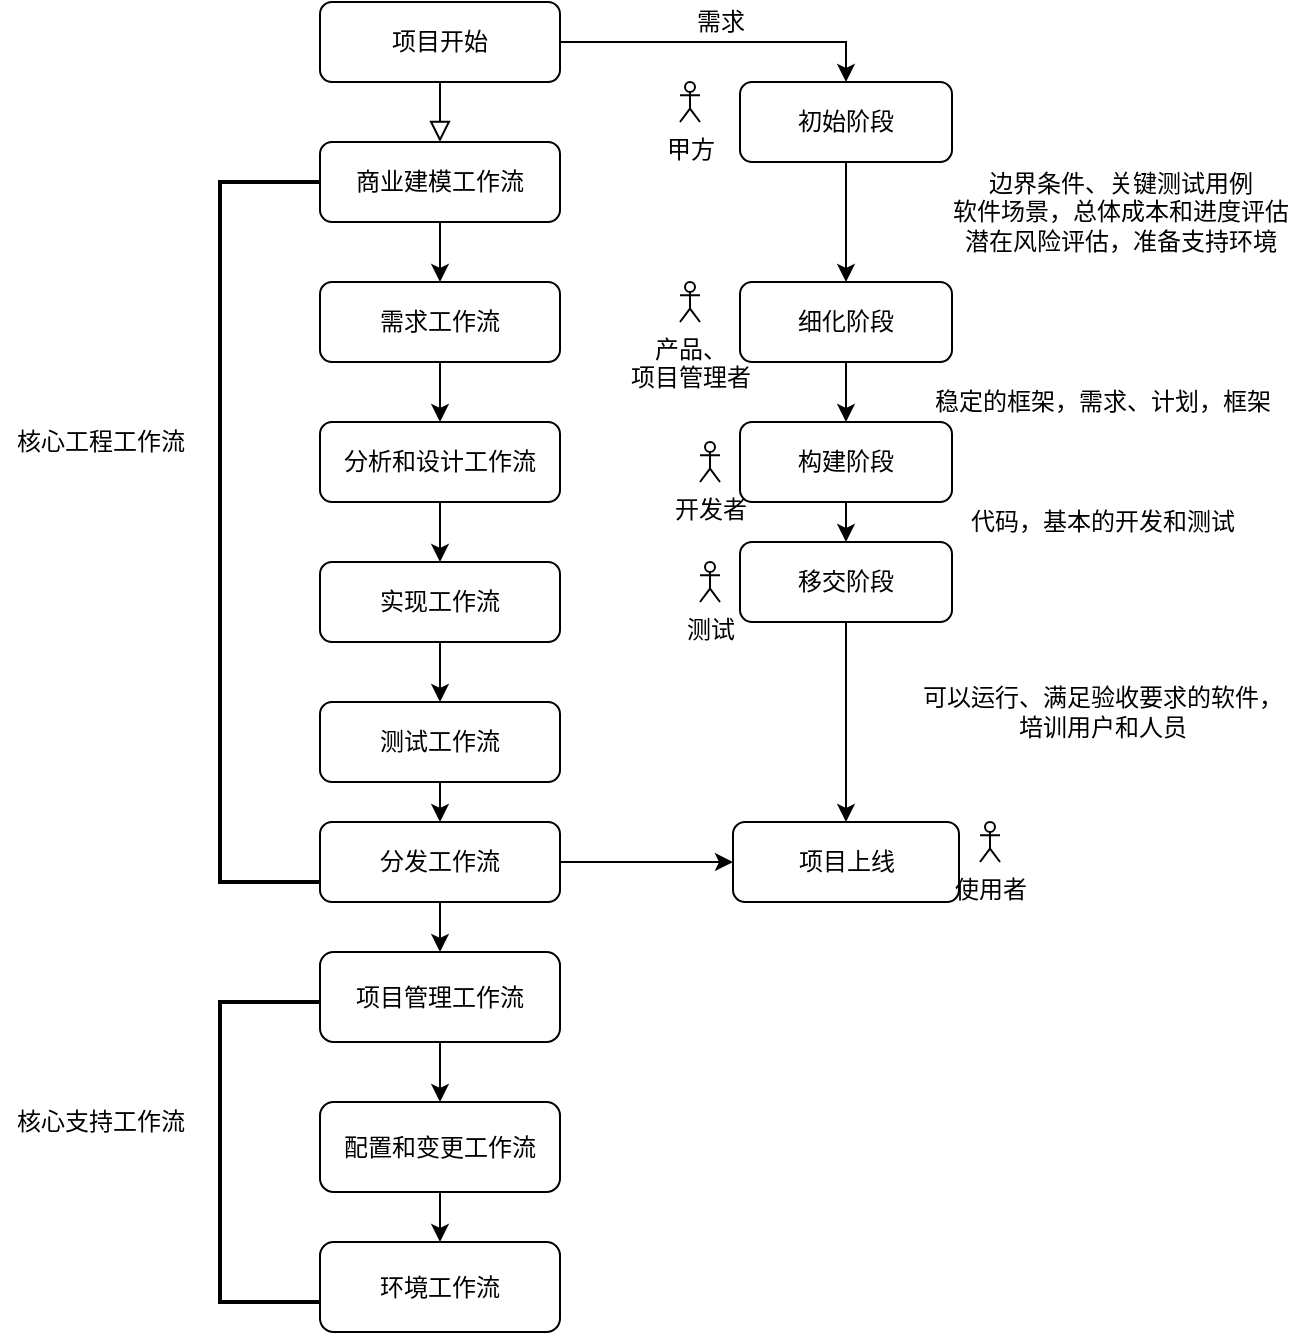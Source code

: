 <mxfile version="14.6.1" type="device"><diagram id="C5RBs43oDa-KdzZeNtuy" name="Page-1"><mxGraphModel dx="843" dy="618" grid="1" gridSize="10" guides="1" tooltips="1" connect="1" arrows="1" fold="1" page="1" pageScale="1" pageWidth="827" pageHeight="1169" math="0" shadow="0"><root><mxCell id="WIyWlLk6GJQsqaUBKTNV-0"/><mxCell id="WIyWlLk6GJQsqaUBKTNV-1" parent="WIyWlLk6GJQsqaUBKTNV-0"/><mxCell id="WIyWlLk6GJQsqaUBKTNV-2" value="" style="rounded=0;html=1;jettySize=auto;orthogonalLoop=1;fontSize=11;endArrow=block;endFill=0;endSize=8;strokeWidth=1;shadow=0;labelBackgroundColor=none;edgeStyle=orthogonalEdgeStyle;" parent="WIyWlLk6GJQsqaUBKTNV-1" source="WIyWlLk6GJQsqaUBKTNV-3" edge="1"><mxGeometry relative="1" as="geometry"><mxPoint x="220" y="150" as="targetPoint"/></mxGeometry></mxCell><mxCell id="MoppLmjxKK33iG3DKckE-30" style="edgeStyle=orthogonalEdgeStyle;rounded=0;orthogonalLoop=1;jettySize=auto;html=1;exitX=1;exitY=0.5;exitDx=0;exitDy=0;entryX=0.5;entryY=0;entryDx=0;entryDy=0;" edge="1" parent="WIyWlLk6GJQsqaUBKTNV-1" source="WIyWlLk6GJQsqaUBKTNV-3" target="MoppLmjxKK33iG3DKckE-22"><mxGeometry relative="1" as="geometry"/></mxCell><mxCell id="WIyWlLk6GJQsqaUBKTNV-3" value="项目开始" style="rounded=1;whiteSpace=wrap;html=1;fontSize=12;glass=0;strokeWidth=1;shadow=0;" parent="WIyWlLk6GJQsqaUBKTNV-1" vertex="1"><mxGeometry x="160" y="80" width="120" height="40" as="geometry"/></mxCell><mxCell id="MoppLmjxKK33iG3DKckE-7" style="edgeStyle=orthogonalEdgeStyle;rounded=0;orthogonalLoop=1;jettySize=auto;html=1;exitX=0.5;exitY=1;exitDx=0;exitDy=0;entryX=0.5;entryY=0;entryDx=0;entryDy=0;" edge="1" parent="WIyWlLk6GJQsqaUBKTNV-1" source="MoppLmjxKK33iG3DKckE-0" target="MoppLmjxKK33iG3DKckE-1"><mxGeometry relative="1" as="geometry"/></mxCell><mxCell id="MoppLmjxKK33iG3DKckE-0" value="商业建模工作流" style="rounded=1;whiteSpace=wrap;html=1;" vertex="1" parent="WIyWlLk6GJQsqaUBKTNV-1"><mxGeometry x="160" y="150" width="120" height="40" as="geometry"/></mxCell><mxCell id="MoppLmjxKK33iG3DKckE-8" style="edgeStyle=orthogonalEdgeStyle;rounded=0;orthogonalLoop=1;jettySize=auto;html=1;exitX=0.5;exitY=1;exitDx=0;exitDy=0;entryX=0.5;entryY=0;entryDx=0;entryDy=0;" edge="1" parent="WIyWlLk6GJQsqaUBKTNV-1" source="MoppLmjxKK33iG3DKckE-1" target="MoppLmjxKK33iG3DKckE-2"><mxGeometry relative="1" as="geometry"/></mxCell><mxCell id="MoppLmjxKK33iG3DKckE-1" value="需求工作流" style="rounded=1;whiteSpace=wrap;html=1;" vertex="1" parent="WIyWlLk6GJQsqaUBKTNV-1"><mxGeometry x="160" y="220" width="120" height="40" as="geometry"/></mxCell><mxCell id="MoppLmjxKK33iG3DKckE-9" style="edgeStyle=orthogonalEdgeStyle;rounded=0;orthogonalLoop=1;jettySize=auto;html=1;exitX=0.5;exitY=1;exitDx=0;exitDy=0;entryX=0.5;entryY=0;entryDx=0;entryDy=0;" edge="1" parent="WIyWlLk6GJQsqaUBKTNV-1" source="MoppLmjxKK33iG3DKckE-2" target="MoppLmjxKK33iG3DKckE-4"><mxGeometry relative="1" as="geometry"/></mxCell><mxCell id="MoppLmjxKK33iG3DKckE-2" value="分析和设计工作流" style="rounded=1;whiteSpace=wrap;html=1;" vertex="1" parent="WIyWlLk6GJQsqaUBKTNV-1"><mxGeometry x="160" y="290" width="120" height="40" as="geometry"/></mxCell><mxCell id="MoppLmjxKK33iG3DKckE-10" style="edgeStyle=orthogonalEdgeStyle;rounded=0;orthogonalLoop=1;jettySize=auto;html=1;exitX=0.5;exitY=1;exitDx=0;exitDy=0;entryX=0.5;entryY=0;entryDx=0;entryDy=0;" edge="1" parent="WIyWlLk6GJQsqaUBKTNV-1" source="MoppLmjxKK33iG3DKckE-4" target="MoppLmjxKK33iG3DKckE-5"><mxGeometry relative="1" as="geometry"/></mxCell><mxCell id="MoppLmjxKK33iG3DKckE-4" value="实现工作流" style="rounded=1;whiteSpace=wrap;html=1;" vertex="1" parent="WIyWlLk6GJQsqaUBKTNV-1"><mxGeometry x="160" y="360" width="120" height="40" as="geometry"/></mxCell><mxCell id="MoppLmjxKK33iG3DKckE-11" style="edgeStyle=orthogonalEdgeStyle;rounded=0;orthogonalLoop=1;jettySize=auto;html=1;exitX=0.5;exitY=1;exitDx=0;exitDy=0;entryX=0.5;entryY=0;entryDx=0;entryDy=0;" edge="1" parent="WIyWlLk6GJQsqaUBKTNV-1" source="MoppLmjxKK33iG3DKckE-5" target="MoppLmjxKK33iG3DKckE-6"><mxGeometry relative="1" as="geometry"/></mxCell><mxCell id="MoppLmjxKK33iG3DKckE-5" value="测试工作流" style="rounded=1;whiteSpace=wrap;html=1;" vertex="1" parent="WIyWlLk6GJQsqaUBKTNV-1"><mxGeometry x="160" y="430" width="120" height="40" as="geometry"/></mxCell><mxCell id="MoppLmjxKK33iG3DKckE-15" style="edgeStyle=orthogonalEdgeStyle;rounded=0;orthogonalLoop=1;jettySize=auto;html=1;exitX=0.5;exitY=1;exitDx=0;exitDy=0;entryX=0.5;entryY=0;entryDx=0;entryDy=0;" edge="1" parent="WIyWlLk6GJQsqaUBKTNV-1" source="MoppLmjxKK33iG3DKckE-6" target="MoppLmjxKK33iG3DKckE-12"><mxGeometry relative="1" as="geometry"/></mxCell><mxCell id="MoppLmjxKK33iG3DKckE-34" style="edgeStyle=orthogonalEdgeStyle;rounded=0;orthogonalLoop=1;jettySize=auto;html=1;exitX=1;exitY=0.5;exitDx=0;exitDy=0;entryX=0;entryY=0.5;entryDx=0;entryDy=0;" edge="1" parent="WIyWlLk6GJQsqaUBKTNV-1" source="MoppLmjxKK33iG3DKckE-6" target="MoppLmjxKK33iG3DKckE-31"><mxGeometry relative="1" as="geometry"/></mxCell><mxCell id="MoppLmjxKK33iG3DKckE-6" value="分发工作流" style="rounded=1;whiteSpace=wrap;html=1;" vertex="1" parent="WIyWlLk6GJQsqaUBKTNV-1"><mxGeometry x="160" y="490" width="120" height="40" as="geometry"/></mxCell><mxCell id="MoppLmjxKK33iG3DKckE-16" style="edgeStyle=orthogonalEdgeStyle;rounded=0;orthogonalLoop=1;jettySize=auto;html=1;exitX=0.5;exitY=1;exitDx=0;exitDy=0;entryX=0.5;entryY=0;entryDx=0;entryDy=0;" edge="1" parent="WIyWlLk6GJQsqaUBKTNV-1" source="MoppLmjxKK33iG3DKckE-12" target="MoppLmjxKK33iG3DKckE-13"><mxGeometry relative="1" as="geometry"/></mxCell><mxCell id="MoppLmjxKK33iG3DKckE-12" value="项目管理工作流&lt;br&gt;" style="rounded=1;whiteSpace=wrap;html=1;" vertex="1" parent="WIyWlLk6GJQsqaUBKTNV-1"><mxGeometry x="160" y="555" width="120" height="45" as="geometry"/></mxCell><mxCell id="MoppLmjxKK33iG3DKckE-17" style="edgeStyle=orthogonalEdgeStyle;rounded=0;orthogonalLoop=1;jettySize=auto;html=1;exitX=0.5;exitY=1;exitDx=0;exitDy=0;entryX=0.5;entryY=0;entryDx=0;entryDy=0;" edge="1" parent="WIyWlLk6GJQsqaUBKTNV-1" source="MoppLmjxKK33iG3DKckE-13" target="MoppLmjxKK33iG3DKckE-14"><mxGeometry relative="1" as="geometry"/></mxCell><mxCell id="MoppLmjxKK33iG3DKckE-13" value="配置和变更工作流" style="rounded=1;whiteSpace=wrap;html=1;" vertex="1" parent="WIyWlLk6GJQsqaUBKTNV-1"><mxGeometry x="160" y="630" width="120" height="45" as="geometry"/></mxCell><mxCell id="MoppLmjxKK33iG3DKckE-14" value="环境工作流" style="rounded=1;whiteSpace=wrap;html=1;" vertex="1" parent="WIyWlLk6GJQsqaUBKTNV-1"><mxGeometry x="160" y="700" width="120" height="45" as="geometry"/></mxCell><mxCell id="MoppLmjxKK33iG3DKckE-18" value="" style="strokeWidth=2;html=1;shape=mxgraph.flowchart.annotation_1;align=left;pointerEvents=1;" vertex="1" parent="WIyWlLk6GJQsqaUBKTNV-1"><mxGeometry x="110" y="170" width="50" height="350" as="geometry"/></mxCell><mxCell id="MoppLmjxKK33iG3DKckE-19" value="核心工程工作流" style="text;html=1;align=center;verticalAlign=middle;resizable=0;points=[];autosize=1;strokeColor=none;" vertex="1" parent="WIyWlLk6GJQsqaUBKTNV-1"><mxGeometry y="290" width="100" height="20" as="geometry"/></mxCell><mxCell id="MoppLmjxKK33iG3DKckE-20" value="" style="strokeWidth=2;html=1;shape=mxgraph.flowchart.annotation_1;align=left;pointerEvents=1;" vertex="1" parent="WIyWlLk6GJQsqaUBKTNV-1"><mxGeometry x="110" y="580" width="50" height="150" as="geometry"/></mxCell><mxCell id="MoppLmjxKK33iG3DKckE-21" value="核心支持工作流" style="text;html=1;align=center;verticalAlign=middle;resizable=0;points=[];autosize=1;strokeColor=none;" vertex="1" parent="WIyWlLk6GJQsqaUBKTNV-1"><mxGeometry y="630" width="100" height="20" as="geometry"/></mxCell><mxCell id="MoppLmjxKK33iG3DKckE-26" style="edgeStyle=orthogonalEdgeStyle;rounded=0;orthogonalLoop=1;jettySize=auto;html=1;exitX=0.5;exitY=1;exitDx=0;exitDy=0;entryX=0.5;entryY=0;entryDx=0;entryDy=0;" edge="1" parent="WIyWlLk6GJQsqaUBKTNV-1" source="MoppLmjxKK33iG3DKckE-22" target="MoppLmjxKK33iG3DKckE-23"><mxGeometry relative="1" as="geometry"/></mxCell><mxCell id="MoppLmjxKK33iG3DKckE-22" value="初始阶段" style="rounded=1;whiteSpace=wrap;html=1;" vertex="1" parent="WIyWlLk6GJQsqaUBKTNV-1"><mxGeometry x="370" y="120" width="106" height="40" as="geometry"/></mxCell><mxCell id="MoppLmjxKK33iG3DKckE-27" style="edgeStyle=orthogonalEdgeStyle;rounded=0;orthogonalLoop=1;jettySize=auto;html=1;exitX=0.5;exitY=1;exitDx=0;exitDy=0;entryX=0.5;entryY=0;entryDx=0;entryDy=0;" edge="1" parent="WIyWlLk6GJQsqaUBKTNV-1" source="MoppLmjxKK33iG3DKckE-23" target="MoppLmjxKK33iG3DKckE-24"><mxGeometry relative="1" as="geometry"/></mxCell><mxCell id="MoppLmjxKK33iG3DKckE-23" value="细化阶段" style="rounded=1;whiteSpace=wrap;html=1;" vertex="1" parent="WIyWlLk6GJQsqaUBKTNV-1"><mxGeometry x="370" y="220" width="106" height="40" as="geometry"/></mxCell><mxCell id="MoppLmjxKK33iG3DKckE-28" style="edgeStyle=orthogonalEdgeStyle;rounded=0;orthogonalLoop=1;jettySize=auto;html=1;exitX=0.5;exitY=1;exitDx=0;exitDy=0;entryX=0.5;entryY=0;entryDx=0;entryDy=0;" edge="1" parent="WIyWlLk6GJQsqaUBKTNV-1" source="MoppLmjxKK33iG3DKckE-24" target="MoppLmjxKK33iG3DKckE-25"><mxGeometry relative="1" as="geometry"/></mxCell><mxCell id="MoppLmjxKK33iG3DKckE-24" value="构建阶段" style="rounded=1;whiteSpace=wrap;html=1;" vertex="1" parent="WIyWlLk6GJQsqaUBKTNV-1"><mxGeometry x="370" y="290" width="106" height="40" as="geometry"/></mxCell><mxCell id="MoppLmjxKK33iG3DKckE-33" style="edgeStyle=orthogonalEdgeStyle;rounded=0;orthogonalLoop=1;jettySize=auto;html=1;exitX=0.5;exitY=1;exitDx=0;exitDy=0;entryX=0.5;entryY=0;entryDx=0;entryDy=0;" edge="1" parent="WIyWlLk6GJQsqaUBKTNV-1" source="MoppLmjxKK33iG3DKckE-25" target="MoppLmjxKK33iG3DKckE-31"><mxGeometry relative="1" as="geometry"/></mxCell><mxCell id="MoppLmjxKK33iG3DKckE-25" value="移交阶段" style="rounded=1;whiteSpace=wrap;html=1;" vertex="1" parent="WIyWlLk6GJQsqaUBKTNV-1"><mxGeometry x="370" y="350" width="106" height="40" as="geometry"/></mxCell><mxCell id="MoppLmjxKK33iG3DKckE-31" value="项目上线" style="rounded=1;whiteSpace=wrap;html=1;" vertex="1" parent="WIyWlLk6GJQsqaUBKTNV-1"><mxGeometry x="366.5" y="490" width="113" height="40" as="geometry"/></mxCell><mxCell id="MoppLmjxKK33iG3DKckE-36" value="需求" style="text;html=1;align=center;verticalAlign=middle;resizable=0;points=[];autosize=1;strokeColor=none;" vertex="1" parent="WIyWlLk6GJQsqaUBKTNV-1"><mxGeometry x="340" y="80" width="40" height="20" as="geometry"/></mxCell><mxCell id="MoppLmjxKK33iG3DKckE-37" value="稳定的框架，需求、计划，框架" style="text;html=1;align=center;verticalAlign=middle;resizable=0;points=[];autosize=1;strokeColor=none;" vertex="1" parent="WIyWlLk6GJQsqaUBKTNV-1"><mxGeometry x="461" y="270" width="180" height="20" as="geometry"/></mxCell><mxCell id="MoppLmjxKK33iG3DKckE-38" value="代码，基本的开发和测试" style="text;html=1;align=center;verticalAlign=middle;resizable=0;points=[];autosize=1;strokeColor=none;" vertex="1" parent="WIyWlLk6GJQsqaUBKTNV-1"><mxGeometry x="476" y="330" width="150" height="20" as="geometry"/></mxCell><mxCell id="MoppLmjxKK33iG3DKckE-39" value="边界条件、关键测试用例&lt;br&gt;软件场景，总体成本和进度评估&lt;br&gt;潜在风险评估，准备支持环境" style="text;html=1;align=center;verticalAlign=middle;resizable=0;points=[];autosize=1;strokeColor=none;" vertex="1" parent="WIyWlLk6GJQsqaUBKTNV-1"><mxGeometry x="470" y="160" width="180" height="50" as="geometry"/></mxCell><mxCell id="MoppLmjxKK33iG3DKckE-40" value="可以运行、满足验收要求的软件，&lt;br&gt;培训用户和人员" style="text;html=1;align=center;verticalAlign=middle;resizable=0;points=[];autosize=1;strokeColor=none;" vertex="1" parent="WIyWlLk6GJQsqaUBKTNV-1"><mxGeometry x="451" y="420" width="200" height="30" as="geometry"/></mxCell><mxCell id="MoppLmjxKK33iG3DKckE-41" value="测试" style="shape=umlActor;verticalLabelPosition=bottom;verticalAlign=top;html=1;outlineConnect=0;" vertex="1" parent="WIyWlLk6GJQsqaUBKTNV-1"><mxGeometry x="350" y="360" width="10" height="20" as="geometry"/></mxCell><mxCell id="MoppLmjxKK33iG3DKckE-42" value="开发者" style="shape=umlActor;verticalLabelPosition=bottom;verticalAlign=top;html=1;outlineConnect=0;" vertex="1" parent="WIyWlLk6GJQsqaUBKTNV-1"><mxGeometry x="350" y="300" width="10" height="20" as="geometry"/></mxCell><mxCell id="MoppLmjxKK33iG3DKckE-43" value="甲方" style="shape=umlActor;verticalLabelPosition=bottom;verticalAlign=top;html=1;outlineConnect=0;" vertex="1" parent="WIyWlLk6GJQsqaUBKTNV-1"><mxGeometry x="340" y="120" width="10" height="20" as="geometry"/></mxCell><mxCell id="MoppLmjxKK33iG3DKckE-44" value="产品、&lt;br&gt;项目管理者" style="shape=umlActor;verticalLabelPosition=bottom;verticalAlign=top;html=1;outlineConnect=0;" vertex="1" parent="WIyWlLk6GJQsqaUBKTNV-1"><mxGeometry x="340" y="220" width="10" height="20" as="geometry"/></mxCell><mxCell id="MoppLmjxKK33iG3DKckE-45" value="使用者" style="shape=umlActor;verticalLabelPosition=bottom;verticalAlign=top;html=1;outlineConnect=0;" vertex="1" parent="WIyWlLk6GJQsqaUBKTNV-1"><mxGeometry x="490" y="490" width="10" height="20" as="geometry"/></mxCell></root></mxGraphModel></diagram></mxfile>